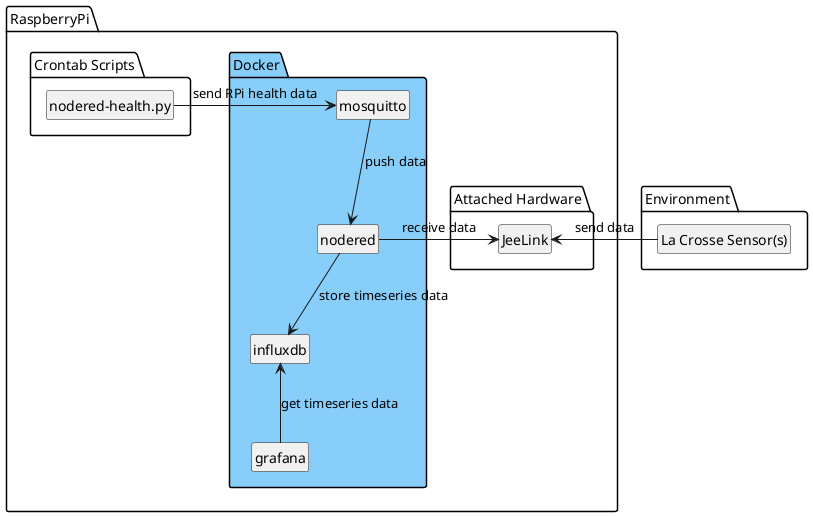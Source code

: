 @startuml
skinparam package {
  BackgroundColor white
  BorderColor black
  FontStyle italic bold
  Shadowing false

  BackgroundColor<<Docker>> LightSkyBlue
}

hide members
hide circle
hide stereotype

package Environment {
  class "La Crosse Sensor(s)" as lacrosse
}

package RaspberryPi {
  package "Attached Hardware" {
    class "JeeLink" as jeelink
  }
  package Docker <<Docker>> {
    class nodered
    class grafana
    class influxdb
    class mosquitto

    mosquitto -down-> nodered: push data
    nodered -down-> influxdb: store timeseries data
    grafana -up-> influxdb: get timeseries data
  }

  package "Crontab Scripts" {
    class "nodered-health.py" as pihealth
  }

  pihealth -right-> mosquitto: send RPi health data
}

lacrosse -left-> jeelink: send data
jeelink <-right- nodered: receive data
@enduml
